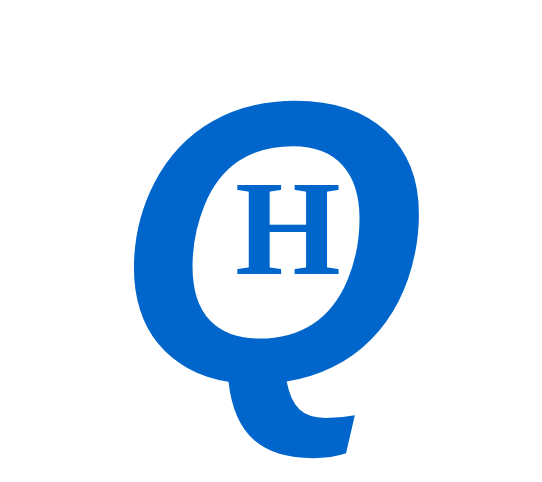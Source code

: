 <mxfile version="24.7.5">
  <diagram name="Page-1" id="HGn6BluTCV8x_RHfxVqf">
    <mxGraphModel dx="1098" dy="1758" grid="1" gridSize="10" guides="1" tooltips="1" connect="1" arrows="1" fold="1" page="1" pageScale="1" pageWidth="850" pageHeight="1100" math="0" shadow="0">
      <root>
        <mxCell id="0" />
        <mxCell id="1" parent="0" />
        <mxCell id="8upH1nWvDKxVjO81YoA_-3" value="&lt;font color=&quot;#0066cc&quot; size=&quot;1&quot; face=&quot;Helvetica&quot; style=&quot;&quot;&gt;&lt;b style=&quot;font-size: 200px;&quot;&gt;&lt;i style=&quot;&quot;&gt;Q&lt;/i&gt;&lt;/b&gt;&lt;/font&gt;" style="text;strokeColor=none;align=center;fillColor=none;html=1;verticalAlign=middle;whiteSpace=wrap;rounded=0;" vertex="1" parent="1">
          <mxGeometry x="320" y="-30" width="270" height="210" as="geometry" />
        </mxCell>
        <mxCell id="8upH1nWvDKxVjO81YoA_-4" value="&lt;font color=&quot;#0066cc&quot; face=&quot;Verdana&quot; size=&quot;1&quot; style=&quot;&quot;&gt;&lt;b style=&quot;font-size: 68px;&quot;&gt;H&lt;/b&gt;&lt;/font&gt;" style="text;strokeColor=none;align=center;fillColor=none;html=1;verticalAlign=middle;whiteSpace=wrap;rounded=0;" vertex="1" parent="1">
          <mxGeometry x="425" y="36" width="78" height="65" as="geometry" />
        </mxCell>
      </root>
    </mxGraphModel>
  </diagram>
</mxfile>
